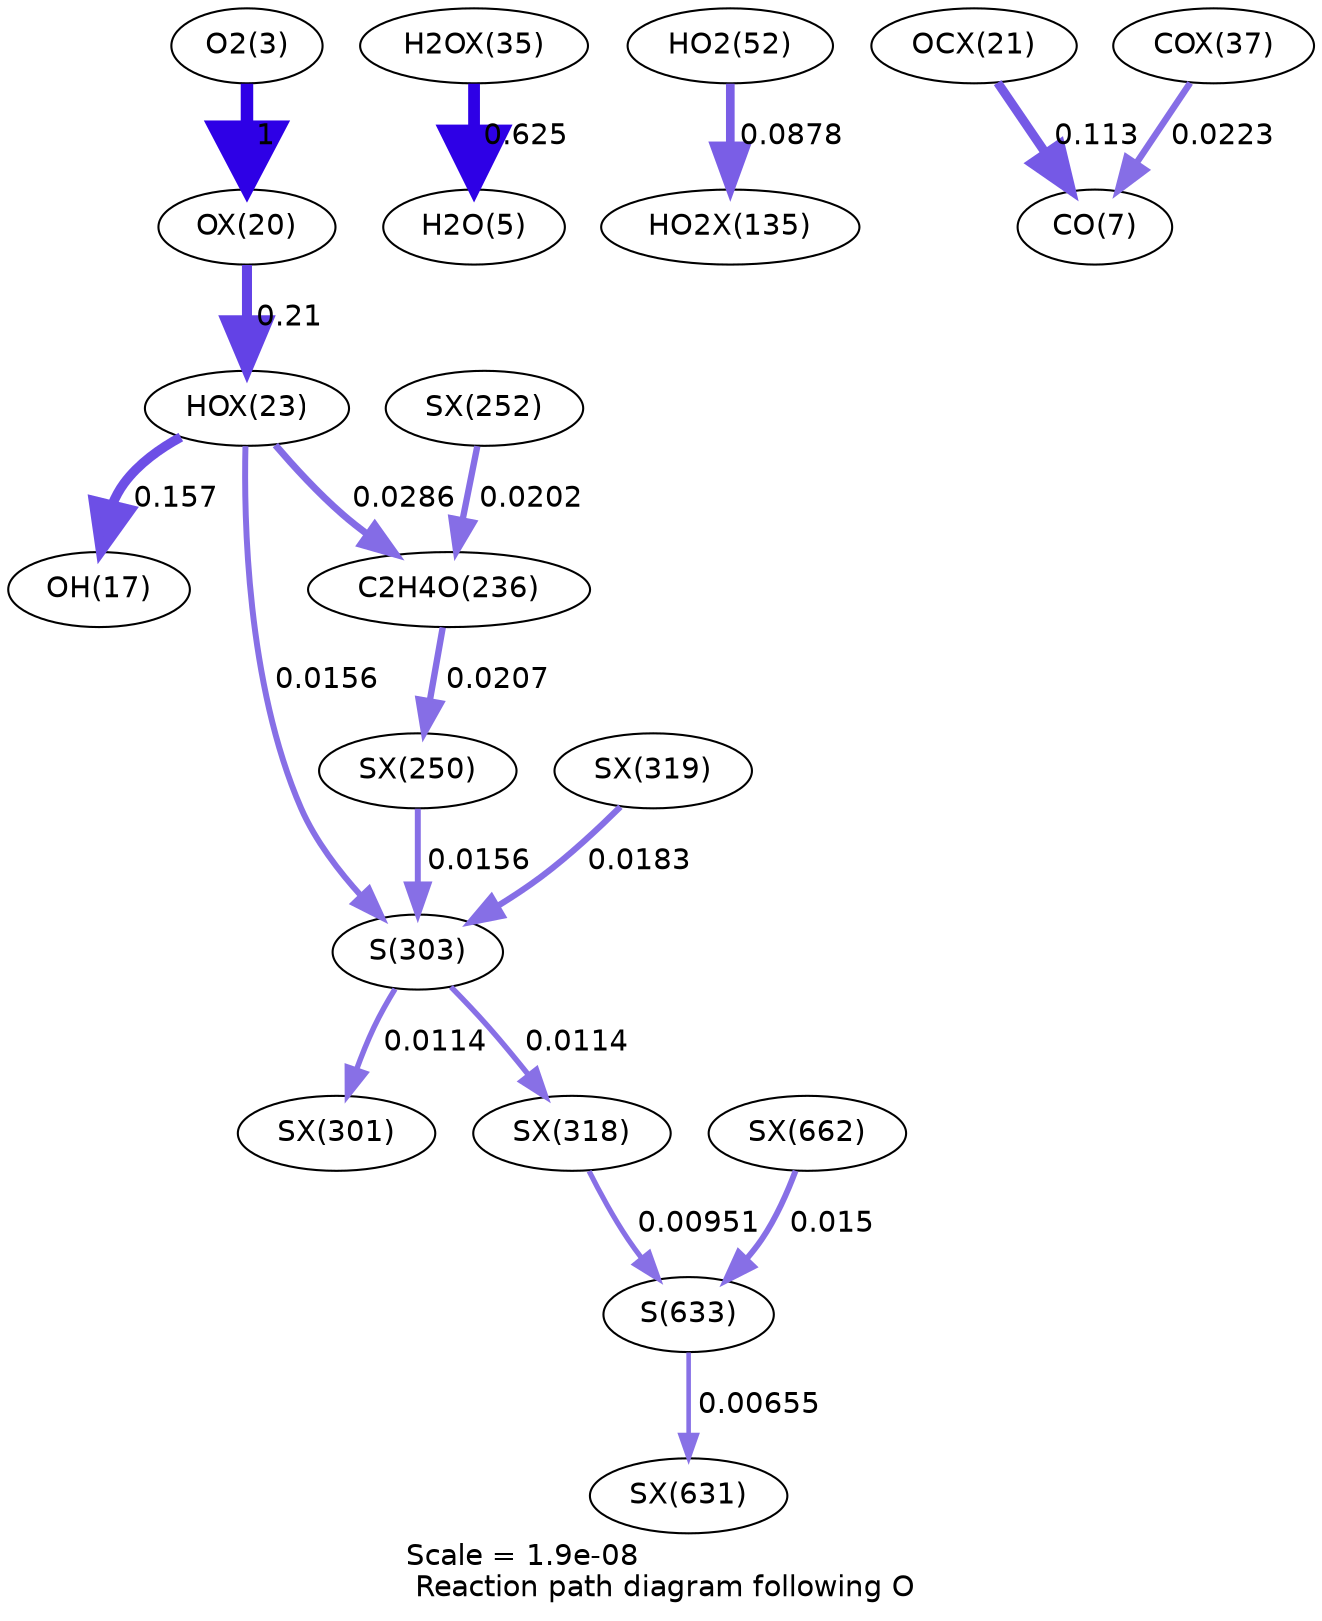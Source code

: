 digraph reaction_paths {
center=1;
s5 -> s38[fontname="Helvetica", penwidth=6, arrowsize=3, color="0.7, 1.5, 0.9"
, label=" 1"];
s38 -> s41[fontname="Helvetica", penwidth=4.82, arrowsize=2.41, color="0.7, 0.71, 0.9"
, label=" 0.21"];
s41 -> s19[fontname="Helvetica", penwidth=4.6, arrowsize=2.3, color="0.7, 0.657, 0.9"
, label=" 0.157"];
s41 -> s33[fontname="Helvetica", penwidth=3.32, arrowsize=1.66, color="0.7, 0.529, 0.9"
, label=" 0.0286"];
s41 -> s34[fontname="Helvetica", penwidth=2.86, arrowsize=1.43, color="0.7, 0.516, 0.9"
, label=" 0.0156"];
s47 -> s7[fontname="Helvetica", penwidth=5.65, arrowsize=2.82, color="0.7, 1.13, 0.9"
, label=" 0.625"];
s21 -> s61[fontname="Helvetica", penwidth=4.16, arrowsize=2.08, color="0.7, 0.588, 0.9"
, label=" 0.0878"];
s39 -> s9[fontname="Helvetica", penwidth=4.36, arrowsize=2.18, color="0.7, 0.613, 0.9"
, label=" 0.113"];
s49 -> s9[fontname="Helvetica", penwidth=3.13, arrowsize=1.56, color="0.7, 0.522, 0.9"
, label=" 0.0223"];
s72 -> s33[fontname="Helvetica", penwidth=3.05, arrowsize=1.53, color="0.7, 0.52, 0.9"
, label=" 0.0202"];
s33 -> s71[fontname="Helvetica", penwidth=3.07, arrowsize=1.54, color="0.7, 0.521, 0.9"
, label=" 0.0207"];
s71 -> s34[fontname="Helvetica", penwidth=2.86, arrowsize=1.43, color="0.7, 0.516, 0.9"
, label=" 0.0156"];
s75 -> s34[fontname="Helvetica", penwidth=2.98, arrowsize=1.49, color="0.7, 0.518, 0.9"
, label=" 0.0183"];
s34 -> s73[fontname="Helvetica", penwidth=2.62, arrowsize=1.31, color="0.7, 0.511, 0.9"
, label=" 0.0114"];
s34 -> s74[fontname="Helvetica", penwidth=2.62, arrowsize=1.31, color="0.7, 0.511, 0.9"
, label=" 0.0114"];
s74 -> s35[fontname="Helvetica", penwidth=2.49, arrowsize=1.24, color="0.7, 0.51, 0.9"
, label=" 0.00951"];
s90 -> s35[fontname="Helvetica", penwidth=2.83, arrowsize=1.42, color="0.7, 0.515, 0.9"
, label=" 0.015"];
s35 -> s89[fontname="Helvetica", penwidth=2.2, arrowsize=1.1, color="0.7, 0.507, 0.9"
, label=" 0.00655"];
s5 [ fontname="Helvetica", label="O2(3)"];
s7 [ fontname="Helvetica", label="H2O(5)"];
s9 [ fontname="Helvetica", label="CO(7)"];
s19 [ fontname="Helvetica", label="OH(17)"];
s21 [ fontname="Helvetica", label="HO2(52)"];
s33 [ fontname="Helvetica", label="C2H4O(236)"];
s34 [ fontname="Helvetica", label="S(303)"];
s35 [ fontname="Helvetica", label="S(633)"];
s38 [ fontname="Helvetica", label="OX(20)"];
s39 [ fontname="Helvetica", label="OCX(21)"];
s41 [ fontname="Helvetica", label="HOX(23)"];
s47 [ fontname="Helvetica", label="H2OX(35)"];
s49 [ fontname="Helvetica", label="COX(37)"];
s61 [ fontname="Helvetica", label="HO2X(135)"];
s71 [ fontname="Helvetica", label="SX(250)"];
s72 [ fontname="Helvetica", label="SX(252)"];
s73 [ fontname="Helvetica", label="SX(301)"];
s74 [ fontname="Helvetica", label="SX(318)"];
s75 [ fontname="Helvetica", label="SX(319)"];
s89 [ fontname="Helvetica", label="SX(631)"];
s90 [ fontname="Helvetica", label="SX(662)"];
 label = "Scale = 1.9e-08\l Reaction path diagram following O";
 fontname = "Helvetica";
}
